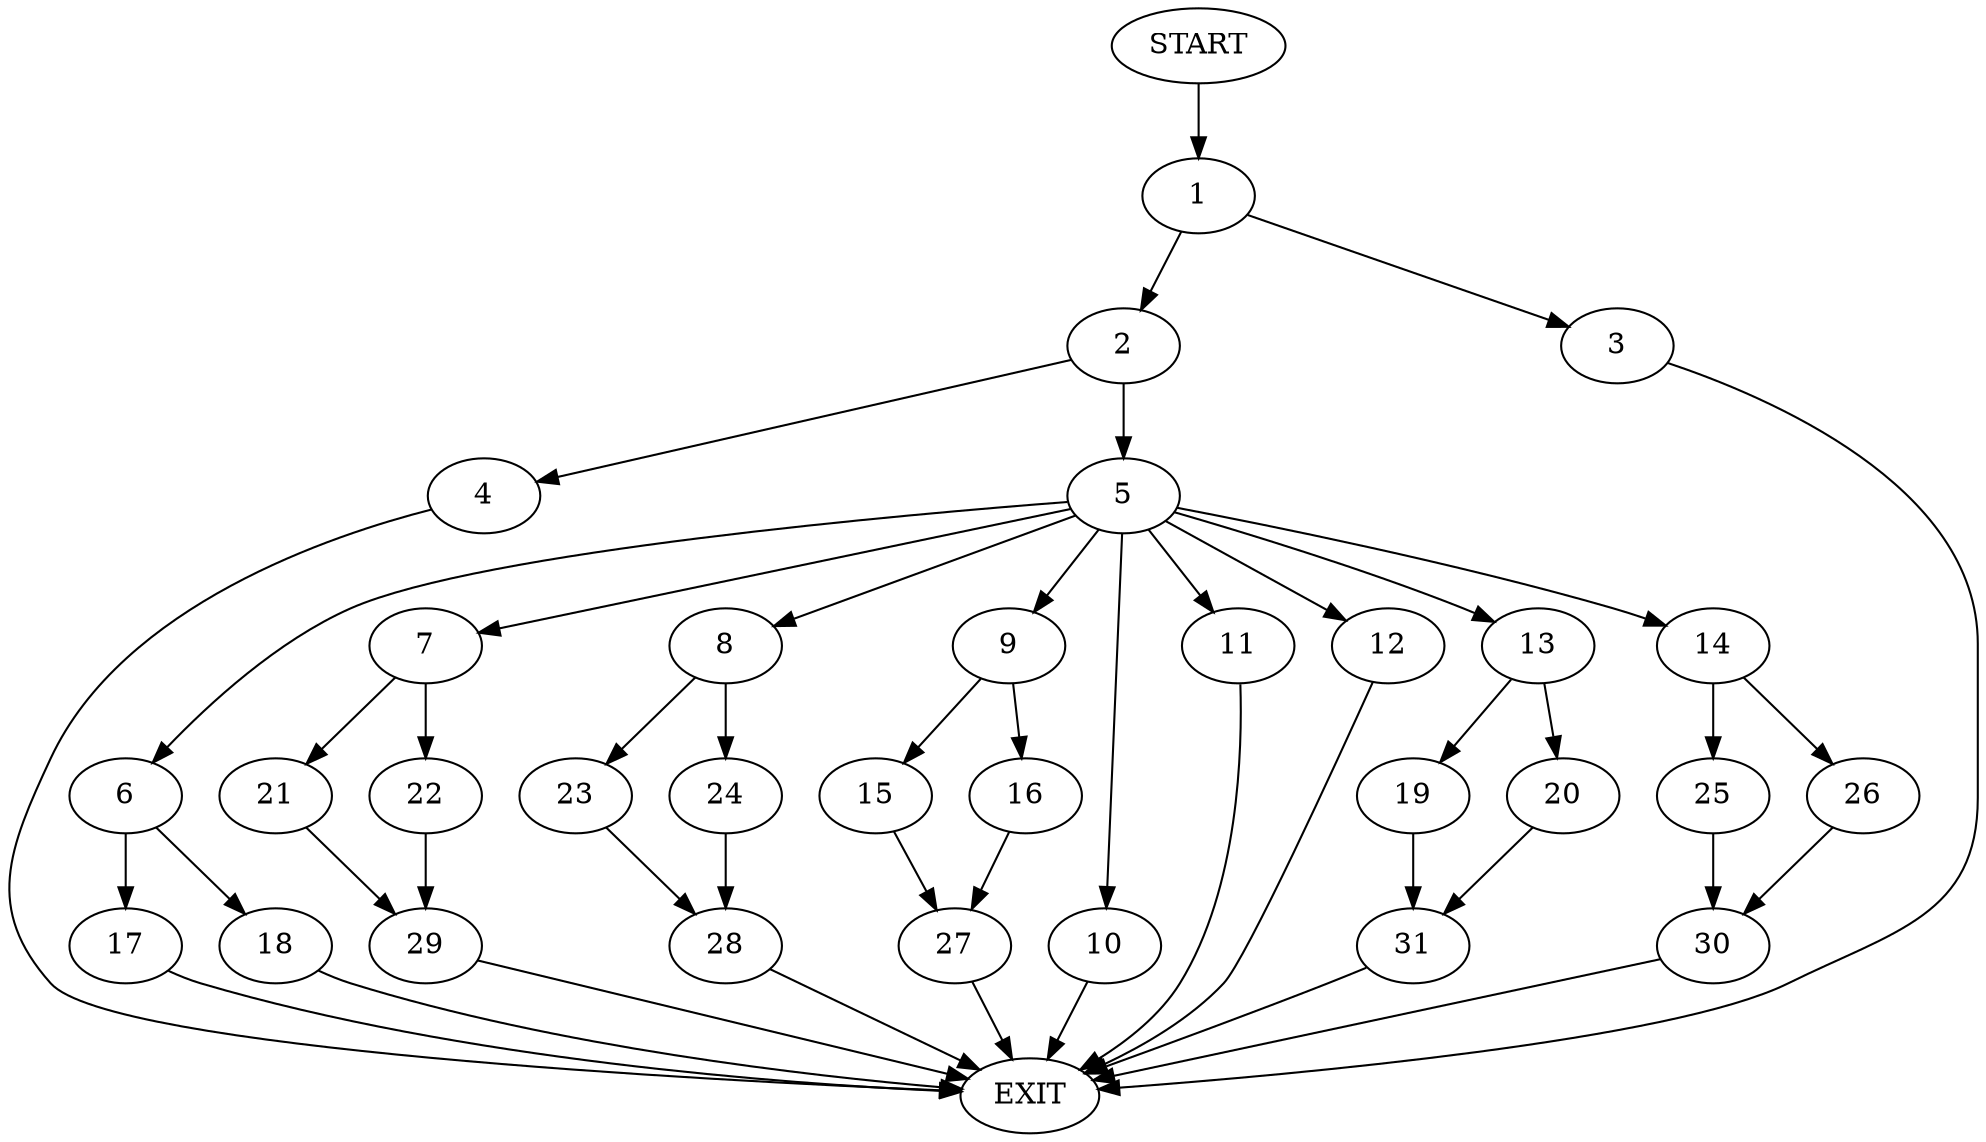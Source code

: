 digraph {
0 [label="START"]
32 [label="EXIT"]
0 -> 1
1 -> 2
1 -> 3
3 -> 32
2 -> 4
2 -> 5
4 -> 32
5 -> 6
5 -> 7
5 -> 8
5 -> 9
5 -> 10
5 -> 11
5 -> 12
5 -> 13
5 -> 14
9 -> 15
9 -> 16
6 -> 17
6 -> 18
13 -> 19
13 -> 20
11 -> 32
7 -> 21
7 -> 22
12 -> 32
8 -> 23
8 -> 24
10 -> 32
14 -> 25
14 -> 26
15 -> 27
16 -> 27
27 -> 32
24 -> 28
23 -> 28
28 -> 32
21 -> 29
22 -> 29
29 -> 32
26 -> 30
25 -> 30
30 -> 32
17 -> 32
18 -> 32
19 -> 31
20 -> 31
31 -> 32
}
